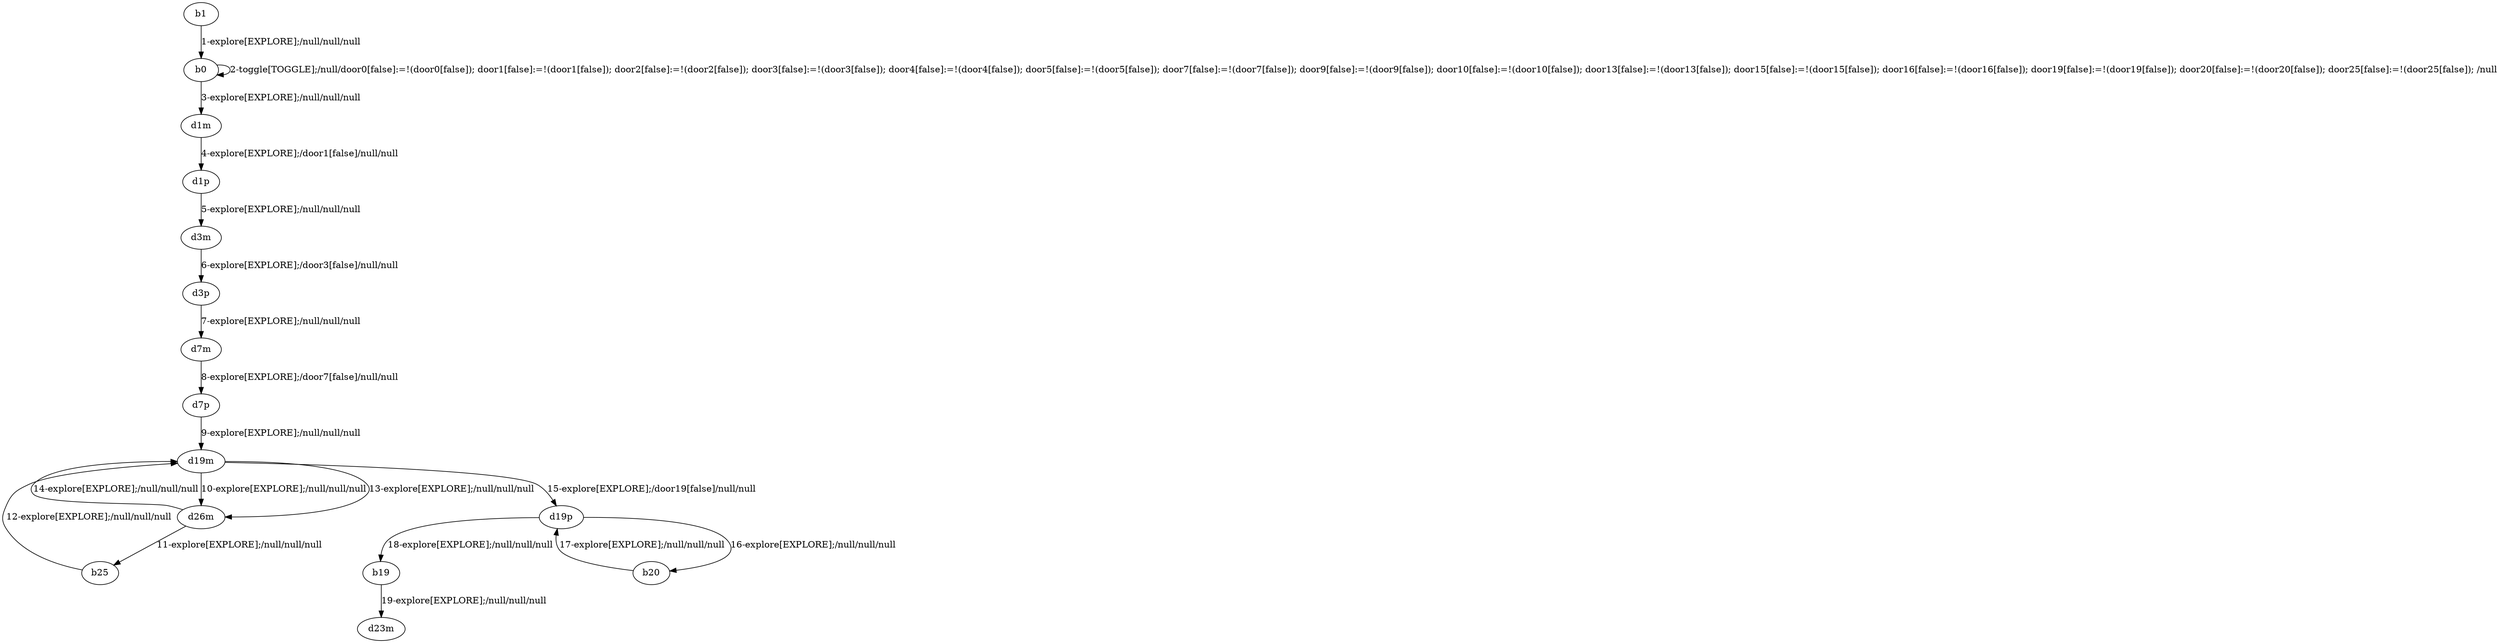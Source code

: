 # Total number of goals covered by this test: 1
# b20 --> d19p

digraph g {
"b1" -> "b0" [label = "1-explore[EXPLORE];/null/null/null"];
"b0" -> "b0" [label = "2-toggle[TOGGLE];/null/door0[false]:=!(door0[false]); door1[false]:=!(door1[false]); door2[false]:=!(door2[false]); door3[false]:=!(door3[false]); door4[false]:=!(door4[false]); door5[false]:=!(door5[false]); door7[false]:=!(door7[false]); door9[false]:=!(door9[false]); door10[false]:=!(door10[false]); door13[false]:=!(door13[false]); door15[false]:=!(door15[false]); door16[false]:=!(door16[false]); door19[false]:=!(door19[false]); door20[false]:=!(door20[false]); door25[false]:=!(door25[false]); /null"];
"b0" -> "d1m" [label = "3-explore[EXPLORE];/null/null/null"];
"d1m" -> "d1p" [label = "4-explore[EXPLORE];/door1[false]/null/null"];
"d1p" -> "d3m" [label = "5-explore[EXPLORE];/null/null/null"];
"d3m" -> "d3p" [label = "6-explore[EXPLORE];/door3[false]/null/null"];
"d3p" -> "d7m" [label = "7-explore[EXPLORE];/null/null/null"];
"d7m" -> "d7p" [label = "8-explore[EXPLORE];/door7[false]/null/null"];
"d7p" -> "d19m" [label = "9-explore[EXPLORE];/null/null/null"];
"d19m" -> "d26m" [label = "10-explore[EXPLORE];/null/null/null"];
"d26m" -> "b25" [label = "11-explore[EXPLORE];/null/null/null"];
"b25" -> "d19m" [label = "12-explore[EXPLORE];/null/null/null"];
"d19m" -> "d26m" [label = "13-explore[EXPLORE];/null/null/null"];
"d26m" -> "d19m" [label = "14-explore[EXPLORE];/null/null/null"];
"d19m" -> "d19p" [label = "15-explore[EXPLORE];/door19[false]/null/null"];
"d19p" -> "b20" [label = "16-explore[EXPLORE];/null/null/null"];
"b20" -> "d19p" [label = "17-explore[EXPLORE];/null/null/null"];
"d19p" -> "b19" [label = "18-explore[EXPLORE];/null/null/null"];
"b19" -> "d23m" [label = "19-explore[EXPLORE];/null/null/null"];
}